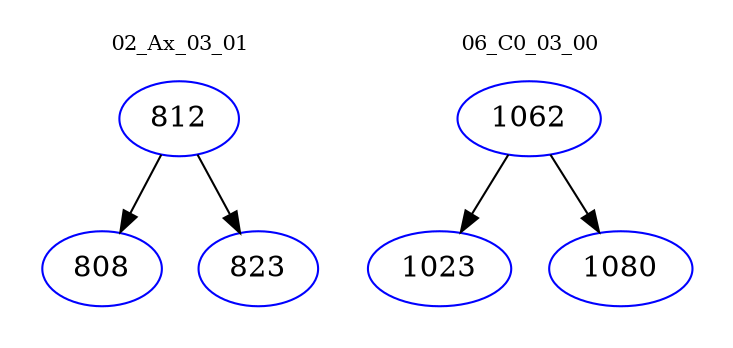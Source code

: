 digraph{
subgraph cluster_0 {
color = white
label = "02_Ax_03_01";
fontsize=10;
T0_812 [label="812", color="blue"]
T0_812 -> T0_808 [color="black"]
T0_808 [label="808", color="blue"]
T0_812 -> T0_823 [color="black"]
T0_823 [label="823", color="blue"]
}
subgraph cluster_1 {
color = white
label = "06_C0_03_00";
fontsize=10;
T1_1062 [label="1062", color="blue"]
T1_1062 -> T1_1023 [color="black"]
T1_1023 [label="1023", color="blue"]
T1_1062 -> T1_1080 [color="black"]
T1_1080 [label="1080", color="blue"]
}
}
